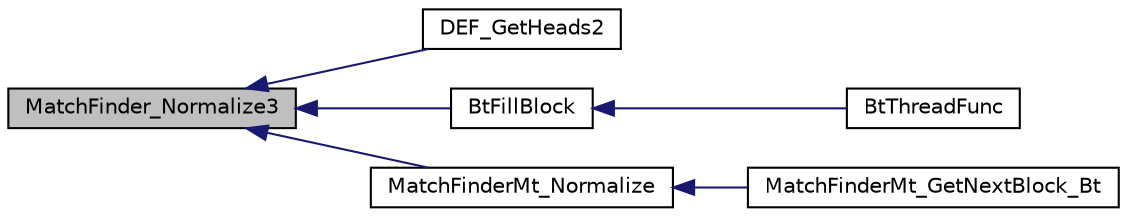 digraph G
{
  edge [fontname="Helvetica",fontsize="10",labelfontname="Helvetica",labelfontsize="10"];
  node [fontname="Helvetica",fontsize="10",shape=record];
  rankdir="LR";
  Node1 [label="MatchFinder_Normalize3",height=0.2,width=0.4,color="black", fillcolor="grey75", style="filled" fontcolor="black"];
  Node1 -> Node2 [dir="back",color="midnightblue",fontsize="10",style="solid",fontname="Helvetica"];
  Node2 [label="DEF_GetHeads2",height=0.2,width=0.4,color="black", fillcolor="white", style="filled",URL="$_lz_find_mt_8c.html#abf078545d1f0117b8732a0ed175badfc"];
  Node1 -> Node3 [dir="back",color="midnightblue",fontsize="10",style="solid",fontname="Helvetica"];
  Node3 [label="BtFillBlock",height=0.2,width=0.4,color="black", fillcolor="white", style="filled",URL="$_lz_find_mt_8c.html#a117338a38df1ae209893e5776ffbc327"];
  Node3 -> Node4 [dir="back",color="midnightblue",fontsize="10",style="solid",fontname="Helvetica"];
  Node4 [label="BtThreadFunc",height=0.2,width=0.4,color="black", fillcolor="white", style="filled",URL="$_lz_find_mt_8c.html#a9388955f0272d2954a5f7d30de7e595f"];
  Node1 -> Node5 [dir="back",color="midnightblue",fontsize="10",style="solid",fontname="Helvetica"];
  Node5 [label="MatchFinderMt_Normalize",height=0.2,width=0.4,color="black", fillcolor="white", style="filled",URL="$_lz_find_mt_8c.html#a7325153c2d4673c9d2311e3299b21bed"];
  Node5 -> Node6 [dir="back",color="midnightblue",fontsize="10",style="solid",fontname="Helvetica"];
  Node6 [label="MatchFinderMt_GetNextBlock_Bt",height=0.2,width=0.4,color="black", fillcolor="white", style="filled",URL="$_lz_find_mt_8c.html#a2433becc5bea5a5ff38d8894bfb243c9"];
}

